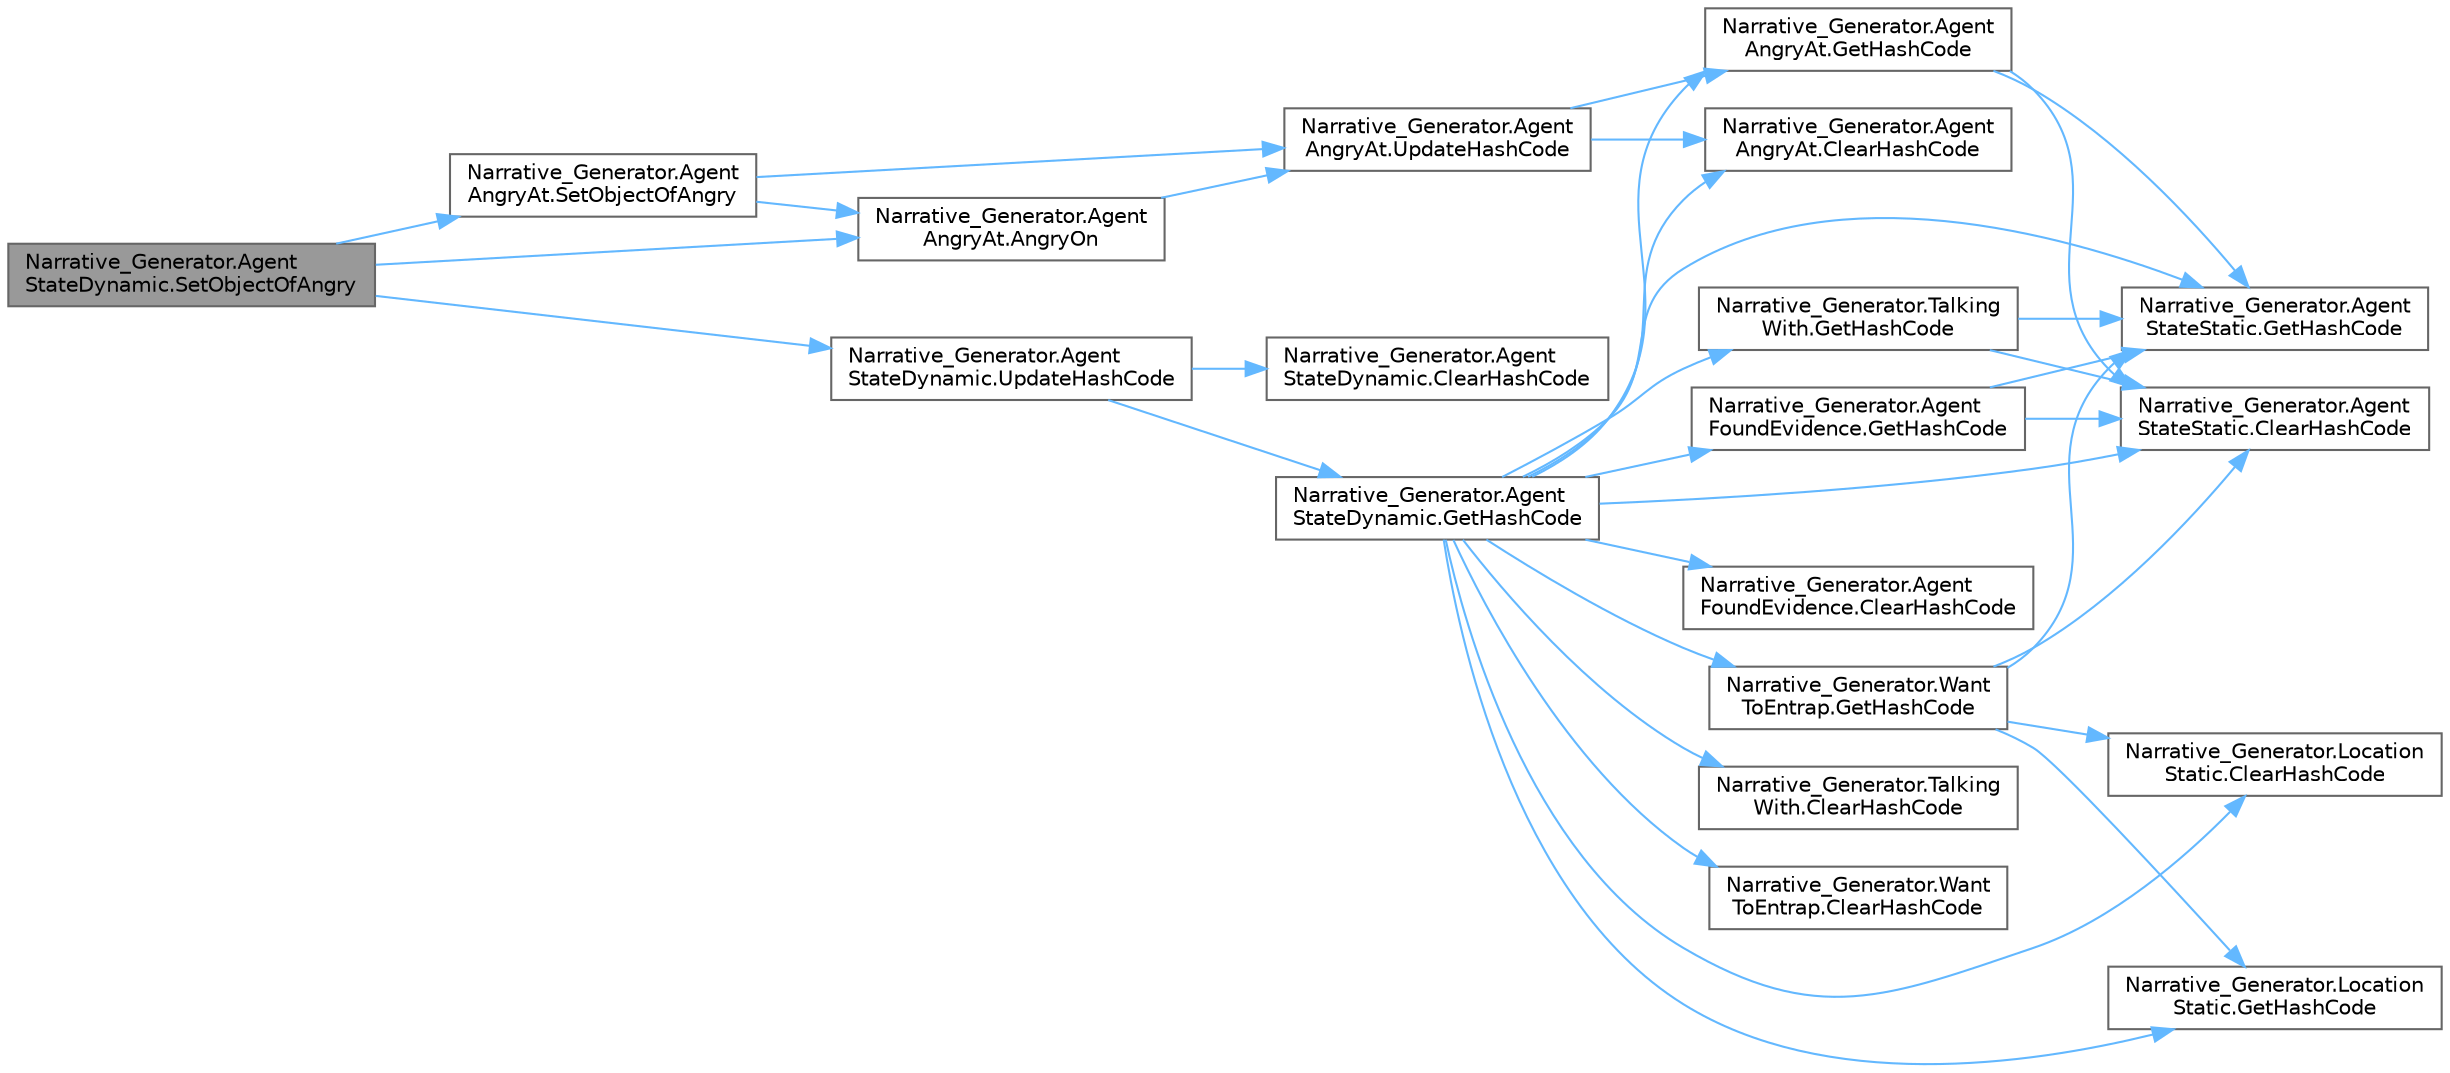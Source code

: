 digraph "Narrative_Generator.AgentStateDynamic.SetObjectOfAngry"
{
 // LATEX_PDF_SIZE
  bgcolor="transparent";
  edge [fontname=Helvetica,fontsize=10,labelfontname=Helvetica,labelfontsize=10];
  node [fontname=Helvetica,fontsize=10,shape=box,height=0.2,width=0.4];
  rankdir="LR";
  Node1 [label="Narrative_Generator.Agent\lStateDynamic.SetObjectOfAngry",height=0.2,width=0.4,color="gray40", fillcolor="grey60", style="filled", fontcolor="black",tooltip="A method that allows to set the agent with which this agent will be angry."];
  Node1 -> Node2 [color="steelblue1",style="solid"];
  Node2 [label="Narrative_Generator.Agent\lAngryAt.AngryOn",height=0.2,width=0.4,color="grey40", fillcolor="white", style="filled",URL="$class_narrative___generator_1_1_agent_angry_at.html#af6375138875eb5f610e3d8e967ce4a87",tooltip="Sets the angry state to true."];
  Node2 -> Node3 [color="steelblue1",style="solid"];
  Node3 [label="Narrative_Generator.Agent\lAngryAt.UpdateHashCode",height=0.2,width=0.4,color="grey40", fillcolor="white", style="filled",URL="$class_narrative___generator_1_1_agent_angry_at.html#ae6f9736ba8234bcbc4bc4ee4a1acfa63",tooltip="Updates (refresh) the current hash code value."];
  Node3 -> Node4 [color="steelblue1",style="solid"];
  Node4 [label="Narrative_Generator.Agent\lAngryAt.ClearHashCode",height=0.2,width=0.4,color="grey40", fillcolor="white", style="filled",URL="$class_narrative___generator_1_1_agent_angry_at.html#a34b938b00e0b39a15bc4e0f080d87465",tooltip="Clears the current hash code value."];
  Node3 -> Node5 [color="steelblue1",style="solid"];
  Node5 [label="Narrative_Generator.Agent\lAngryAt.GetHashCode",height=0.2,width=0.4,color="grey40", fillcolor="white", style="filled",URL="$class_narrative___generator_1_1_agent_angry_at.html#a1b3c042c55edb49b40586cc2f248c83b",tooltip="Calculates and returns the hash code of this instance of the AgentAngryAt."];
  Node5 -> Node6 [color="steelblue1",style="solid"];
  Node6 [label="Narrative_Generator.Agent\lStateStatic.ClearHashCode",height=0.2,width=0.4,color="grey40", fillcolor="white", style="filled",URL="$class_narrative___generator_1_1_agent_state_static.html#a2827a4f98ca2a38a486f746f40883d47",tooltip="Clears the current hash code value."];
  Node5 -> Node7 [color="steelblue1",style="solid"];
  Node7 [label="Narrative_Generator.Agent\lStateStatic.GetHashCode",height=0.2,width=0.4,color="grey40", fillcolor="white", style="filled",URL="$class_narrative___generator_1_1_agent_state_static.html#acf5f6b1ff2055ef1ab278bb6183d0b67",tooltip="Calculates and returns the hash code of this instance of the static part of the agent's state."];
  Node1 -> Node8 [color="steelblue1",style="solid"];
  Node8 [label="Narrative_Generator.Agent\lAngryAt.SetObjectOfAngry",height=0.2,width=0.4,color="grey40", fillcolor="white", style="filled",URL="$class_narrative___generator_1_1_agent_angry_at.html#a45ad82f3e65cf06319e4cab7baa7f1ae",tooltip="Assigns an agent that this agent is angry with."];
  Node8 -> Node2 [color="steelblue1",style="solid"];
  Node8 -> Node3 [color="steelblue1",style="solid"];
  Node1 -> Node9 [color="steelblue1",style="solid"];
  Node9 [label="Narrative_Generator.Agent\lStateDynamic.UpdateHashCode",height=0.2,width=0.4,color="grey40", fillcolor="white", style="filled",URL="$class_narrative___generator_1_1_agent_state_dynamic.html#ae5def9114b62d20b4d3b7811dff71494",tooltip="Updates (refresh) the current hash code value."];
  Node9 -> Node10 [color="steelblue1",style="solid"];
  Node10 [label="Narrative_Generator.Agent\lStateDynamic.ClearHashCode",height=0.2,width=0.4,color="grey40", fillcolor="white", style="filled",URL="$class_narrative___generator_1_1_agent_state_dynamic.html#a045c711e495e00e1c20b53192ee1b5bb",tooltip="Clears the current hash code value."];
  Node9 -> Node11 [color="steelblue1",style="solid"];
  Node11 [label="Narrative_Generator.Agent\lStateDynamic.GetHashCode",height=0.2,width=0.4,color="grey40", fillcolor="white", style="filled",URL="$class_narrative___generator_1_1_agent_state_dynamic.html#acc89349f24d3eedd35bdd1d13f1fc501",tooltip="Calculates and returns the hash code of this instance of the dynamic part of the agent's state."];
  Node11 -> Node6 [color="steelblue1",style="solid"];
  Node11 -> Node4 [color="steelblue1",style="solid"];
  Node11 -> Node12 [color="steelblue1",style="solid"];
  Node12 [label="Narrative_Generator.Agent\lFoundEvidence.ClearHashCode",height=0.2,width=0.4,color="grey40", fillcolor="white", style="filled",URL="$class_narrative___generator_1_1_agent_found_evidence.html#a76ec5fd88de5d5d24947c421603085b8",tooltip="Clears the current hash code value."];
  Node11 -> Node13 [color="steelblue1",style="solid"];
  Node13 [label="Narrative_Generator.Talking\lWith.ClearHashCode",height=0.2,width=0.4,color="grey40", fillcolor="white", style="filled",URL="$class_narrative___generator_1_1_talking_with.html#ad8c90710fe669126ecd8f7be504e200b",tooltip="Clears the current hash code value."];
  Node11 -> Node14 [color="steelblue1",style="solid"];
  Node14 [label="Narrative_Generator.Want\lToEntrap.ClearHashCode",height=0.2,width=0.4,color="grey40", fillcolor="white", style="filled",URL="$class_narrative___generator_1_1_want_to_entrap.html#a70ee8f09f1f439067ba4edfe1acb0dd8",tooltip="Clears the current hash code value."];
  Node11 -> Node15 [color="steelblue1",style="solid"];
  Node15 [label="Narrative_Generator.Location\lStatic.ClearHashCode",height=0.2,width=0.4,color="grey40", fillcolor="white", style="filled",URL="$class_narrative___generator_1_1_location_static.html#a7d9ed82d1e88a7362f28742b114f158f",tooltip="Clears the current hash code value."];
  Node11 -> Node7 [color="steelblue1",style="solid"];
  Node11 -> Node5 [color="steelblue1",style="solid"];
  Node11 -> Node16 [color="steelblue1",style="solid"];
  Node16 [label="Narrative_Generator.Agent\lFoundEvidence.GetHashCode",height=0.2,width=0.4,color="grey40", fillcolor="white", style="filled",URL="$class_narrative___generator_1_1_agent_found_evidence.html#a44e1bbe8c16ffaa694befd9bb2ebc25b",tooltip="Calculates and returns the hash code of this instance of the AgentFoundEvidence."];
  Node16 -> Node6 [color="steelblue1",style="solid"];
  Node16 -> Node7 [color="steelblue1",style="solid"];
  Node11 -> Node17 [color="steelblue1",style="solid"];
  Node17 [label="Narrative_Generator.Talking\lWith.GetHashCode",height=0.2,width=0.4,color="grey40", fillcolor="white", style="filled",URL="$class_narrative___generator_1_1_talking_with.html#aa82e04aef67d9d14810dc97313df05fa",tooltip="Calculates and returns the hash code of this instance of the TalkingWith."];
  Node17 -> Node6 [color="steelblue1",style="solid"];
  Node17 -> Node7 [color="steelblue1",style="solid"];
  Node11 -> Node18 [color="steelblue1",style="solid"];
  Node18 [label="Narrative_Generator.Want\lToEntrap.GetHashCode",height=0.2,width=0.4,color="grey40", fillcolor="white", style="filled",URL="$class_narrative___generator_1_1_want_to_entrap.html#a0728e38963399986bccffb824cc8f998",tooltip="Calculates and returns the hash code of this instance of the WantToEntrap."];
  Node18 -> Node6 [color="steelblue1",style="solid"];
  Node18 -> Node15 [color="steelblue1",style="solid"];
  Node18 -> Node7 [color="steelblue1",style="solid"];
  Node18 -> Node19 [color="steelblue1",style="solid"];
  Node19 [label="Narrative_Generator.Location\lStatic.GetHashCode",height=0.2,width=0.4,color="grey40", fillcolor="white", style="filled",URL="$class_narrative___generator_1_1_location_static.html#afdf0469fcf16de27c9e6aec0cceac571",tooltip="Calculates and returns the hash code of this instance of the LocationStatic."];
  Node11 -> Node19 [color="steelblue1",style="solid"];
}
